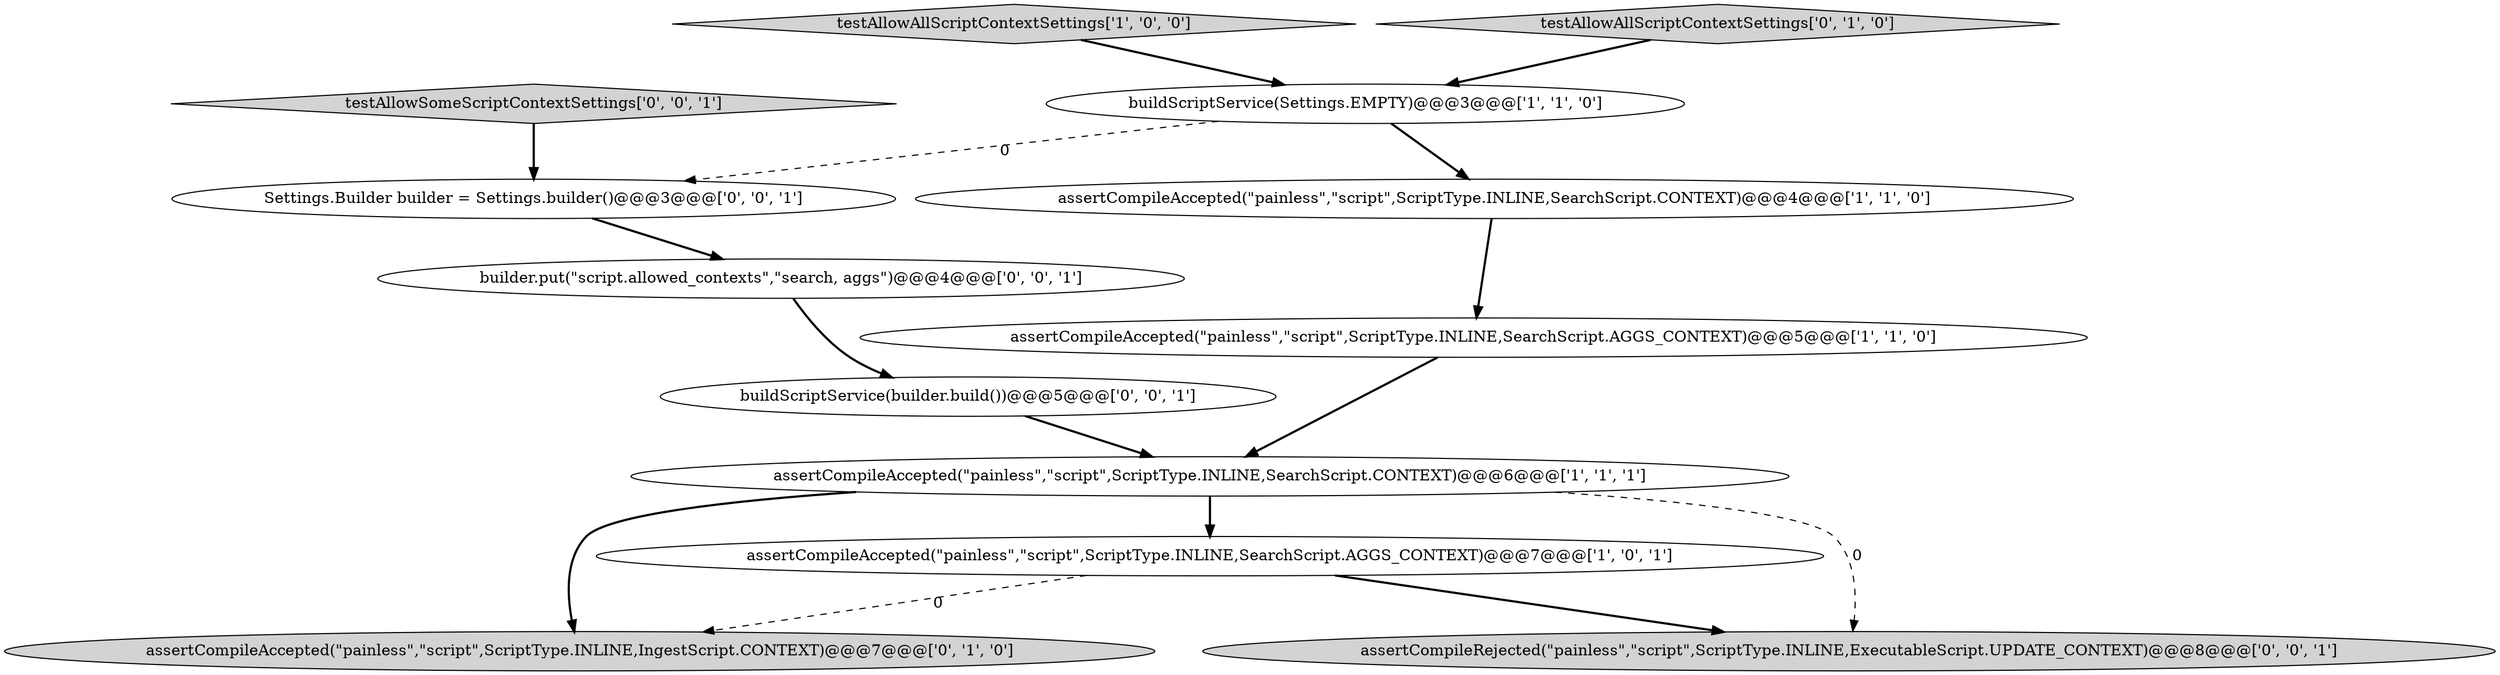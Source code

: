 digraph {
3 [style = filled, label = "buildScriptService(Settings.EMPTY)@@@3@@@['1', '1', '0']", fillcolor = white, shape = ellipse image = "AAA0AAABBB1BBB"];
11 [style = filled, label = "builder.put(\"script.allowed_contexts\",\"search, aggs\")@@@4@@@['0', '0', '1']", fillcolor = white, shape = ellipse image = "AAA0AAABBB3BBB"];
12 [style = filled, label = "testAllowSomeScriptContextSettings['0', '0', '1']", fillcolor = lightgray, shape = diamond image = "AAA0AAABBB3BBB"];
1 [style = filled, label = "assertCompileAccepted(\"painless\",\"script\",ScriptType.INLINE,SearchScript.AGGS_CONTEXT)@@@7@@@['1', '0', '1']", fillcolor = white, shape = ellipse image = "AAA0AAABBB1BBB"];
7 [style = filled, label = "assertCompileAccepted(\"painless\",\"script\",ScriptType.INLINE,IngestScript.CONTEXT)@@@7@@@['0', '1', '0']", fillcolor = lightgray, shape = ellipse image = "AAA1AAABBB2BBB"];
5 [style = filled, label = "testAllowAllScriptContextSettings['1', '0', '0']", fillcolor = lightgray, shape = diamond image = "AAA0AAABBB1BBB"];
8 [style = filled, label = "Settings.Builder builder = Settings.builder()@@@3@@@['0', '0', '1']", fillcolor = white, shape = ellipse image = "AAA0AAABBB3BBB"];
10 [style = filled, label = "buildScriptService(builder.build())@@@5@@@['0', '0', '1']", fillcolor = white, shape = ellipse image = "AAA0AAABBB3BBB"];
4 [style = filled, label = "assertCompileAccepted(\"painless\",\"script\",ScriptType.INLINE,SearchScript.AGGS_CONTEXT)@@@5@@@['1', '1', '0']", fillcolor = white, shape = ellipse image = "AAA0AAABBB1BBB"];
6 [style = filled, label = "testAllowAllScriptContextSettings['0', '1', '0']", fillcolor = lightgray, shape = diamond image = "AAA0AAABBB2BBB"];
2 [style = filled, label = "assertCompileAccepted(\"painless\",\"script\",ScriptType.INLINE,SearchScript.CONTEXT)@@@4@@@['1', '1', '0']", fillcolor = white, shape = ellipse image = "AAA0AAABBB1BBB"];
9 [style = filled, label = "assertCompileRejected(\"painless\",\"script\",ScriptType.INLINE,ExecutableScript.UPDATE_CONTEXT)@@@8@@@['0', '0', '1']", fillcolor = lightgray, shape = ellipse image = "AAA0AAABBB3BBB"];
0 [style = filled, label = "assertCompileAccepted(\"painless\",\"script\",ScriptType.INLINE,SearchScript.CONTEXT)@@@6@@@['1', '1', '1']", fillcolor = white, shape = ellipse image = "AAA0AAABBB1BBB"];
1->7 [style = dashed, label="0"];
8->11 [style = bold, label=""];
5->3 [style = bold, label=""];
11->10 [style = bold, label=""];
3->8 [style = dashed, label="0"];
2->4 [style = bold, label=""];
1->9 [style = bold, label=""];
12->8 [style = bold, label=""];
6->3 [style = bold, label=""];
0->1 [style = bold, label=""];
10->0 [style = bold, label=""];
4->0 [style = bold, label=""];
0->7 [style = bold, label=""];
3->2 [style = bold, label=""];
0->9 [style = dashed, label="0"];
}
